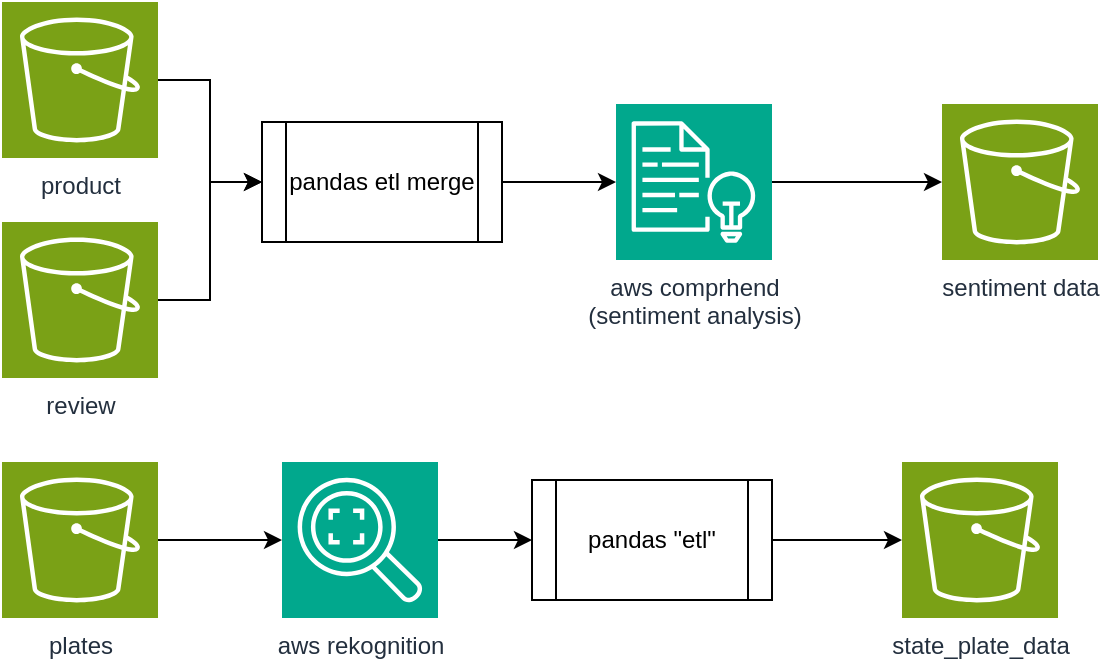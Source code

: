 <mxfile version="24.7.4">
  <diagram name="Page-1" id="goZDsXmP7fgb-FEeSVaA">
    <mxGraphModel dx="1426" dy="759" grid="1" gridSize="10" guides="1" tooltips="1" connect="1" arrows="1" fold="1" page="1" pageScale="1" pageWidth="850" pageHeight="1100" math="0" shadow="0">
      <root>
        <mxCell id="0" />
        <mxCell id="1" parent="0" />
        <mxCell id="lcn9J9Vuxmau25zB3vVw-4" style="edgeStyle=orthogonalEdgeStyle;rounded=0;orthogonalLoop=1;jettySize=auto;html=1;entryX=0;entryY=0.5;entryDx=0;entryDy=0;" edge="1" parent="1" source="lcn9J9Vuxmau25zB3vVw-1" target="lcn9J9Vuxmau25zB3vVw-3">
          <mxGeometry relative="1" as="geometry" />
        </mxCell>
        <mxCell id="lcn9J9Vuxmau25zB3vVw-1" value="product" style="sketch=0;points=[[0,0,0],[0.25,0,0],[0.5,0,0],[0.75,0,0],[1,0,0],[0,1,0],[0.25,1,0],[0.5,1,0],[0.75,1,0],[1,1,0],[0,0.25,0],[0,0.5,0],[0,0.75,0],[1,0.25,0],[1,0.5,0],[1,0.75,0]];outlineConnect=0;fontColor=#232F3E;fillColor=#7AA116;strokeColor=#ffffff;dashed=0;verticalLabelPosition=bottom;verticalAlign=top;align=center;html=1;fontSize=12;fontStyle=0;aspect=fixed;shape=mxgraph.aws4.resourceIcon;resIcon=mxgraph.aws4.s3;" vertex="1" parent="1">
          <mxGeometry x="40" y="310" width="78" height="78" as="geometry" />
        </mxCell>
        <mxCell id="lcn9J9Vuxmau25zB3vVw-6" style="edgeStyle=orthogonalEdgeStyle;rounded=0;orthogonalLoop=1;jettySize=auto;html=1;entryX=0;entryY=0.5;entryDx=0;entryDy=0;" edge="1" parent="1" source="lcn9J9Vuxmau25zB3vVw-2" target="lcn9J9Vuxmau25zB3vVw-3">
          <mxGeometry relative="1" as="geometry" />
        </mxCell>
        <mxCell id="lcn9J9Vuxmau25zB3vVw-2" value="review" style="sketch=0;points=[[0,0,0],[0.25,0,0],[0.5,0,0],[0.75,0,0],[1,0,0],[0,1,0],[0.25,1,0],[0.5,1,0],[0.75,1,0],[1,1,0],[0,0.25,0],[0,0.5,0],[0,0.75,0],[1,0.25,0],[1,0.5,0],[1,0.75,0]];outlineConnect=0;fontColor=#232F3E;fillColor=#7AA116;strokeColor=#ffffff;dashed=0;verticalLabelPosition=bottom;verticalAlign=top;align=center;html=1;fontSize=12;fontStyle=0;aspect=fixed;shape=mxgraph.aws4.resourceIcon;resIcon=mxgraph.aws4.s3;" vertex="1" parent="1">
          <mxGeometry x="40" y="420" width="78" height="78" as="geometry" />
        </mxCell>
        <mxCell id="lcn9J9Vuxmau25zB3vVw-3" value="pandas etl merge" style="shape=process;whiteSpace=wrap;html=1;backgroundOutline=1;" vertex="1" parent="1">
          <mxGeometry x="170" y="370" width="120" height="60" as="geometry" />
        </mxCell>
        <mxCell id="lcn9J9Vuxmau25zB3vVw-10" style="edgeStyle=orthogonalEdgeStyle;rounded=0;orthogonalLoop=1;jettySize=auto;html=1;" edge="1" parent="1" source="lcn9J9Vuxmau25zB3vVw-7" target="lcn9J9Vuxmau25zB3vVw-9">
          <mxGeometry relative="1" as="geometry" />
        </mxCell>
        <mxCell id="lcn9J9Vuxmau25zB3vVw-7" value="aws comprhend&lt;div&gt;(sentiment analysis)&lt;/div&gt;" style="sketch=0;points=[[0,0,0],[0.25,0,0],[0.5,0,0],[0.75,0,0],[1,0,0],[0,1,0],[0.25,1,0],[0.5,1,0],[0.75,1,0],[1,1,0],[0,0.25,0],[0,0.5,0],[0,0.75,0],[1,0.25,0],[1,0.5,0],[1,0.75,0]];outlineConnect=0;fontColor=#232F3E;fillColor=#01A88D;strokeColor=#ffffff;dashed=0;verticalLabelPosition=bottom;verticalAlign=top;align=center;html=1;fontSize=12;fontStyle=0;aspect=fixed;shape=mxgraph.aws4.resourceIcon;resIcon=mxgraph.aws4.comprehend;" vertex="1" parent="1">
          <mxGeometry x="347" y="361" width="78" height="78" as="geometry" />
        </mxCell>
        <mxCell id="lcn9J9Vuxmau25zB3vVw-8" style="edgeStyle=orthogonalEdgeStyle;rounded=0;orthogonalLoop=1;jettySize=auto;html=1;entryX=0;entryY=0.5;entryDx=0;entryDy=0;entryPerimeter=0;" edge="1" parent="1" source="lcn9J9Vuxmau25zB3vVw-3" target="lcn9J9Vuxmau25zB3vVw-7">
          <mxGeometry relative="1" as="geometry" />
        </mxCell>
        <mxCell id="lcn9J9Vuxmau25zB3vVw-9" value="sentiment data" style="sketch=0;points=[[0,0,0],[0.25,0,0],[0.5,0,0],[0.75,0,0],[1,0,0],[0,1,0],[0.25,1,0],[0.5,1,0],[0.75,1,0],[1,1,0],[0,0.25,0],[0,0.5,0],[0,0.75,0],[1,0.25,0],[1,0.5,0],[1,0.75,0]];outlineConnect=0;fontColor=#232F3E;fillColor=#7AA116;strokeColor=#ffffff;dashed=0;verticalLabelPosition=bottom;verticalAlign=top;align=center;html=1;fontSize=12;fontStyle=0;aspect=fixed;shape=mxgraph.aws4.resourceIcon;resIcon=mxgraph.aws4.s3;" vertex="1" parent="1">
          <mxGeometry x="510" y="361" width="78" height="78" as="geometry" />
        </mxCell>
        <mxCell id="lcn9J9Vuxmau25zB3vVw-13" style="edgeStyle=orthogonalEdgeStyle;rounded=0;orthogonalLoop=1;jettySize=auto;html=1;" edge="1" parent="1" source="lcn9J9Vuxmau25zB3vVw-11" target="lcn9J9Vuxmau25zB3vVw-12">
          <mxGeometry relative="1" as="geometry" />
        </mxCell>
        <mxCell id="lcn9J9Vuxmau25zB3vVw-11" value="plates" style="sketch=0;points=[[0,0,0],[0.25,0,0],[0.5,0,0],[0.75,0,0],[1,0,0],[0,1,0],[0.25,1,0],[0.5,1,0],[0.75,1,0],[1,1,0],[0,0.25,0],[0,0.5,0],[0,0.75,0],[1,0.25,0],[1,0.5,0],[1,0.75,0]];outlineConnect=0;fontColor=#232F3E;fillColor=#7AA116;strokeColor=#ffffff;dashed=0;verticalLabelPosition=bottom;verticalAlign=top;align=center;html=1;fontSize=12;fontStyle=0;aspect=fixed;shape=mxgraph.aws4.resourceIcon;resIcon=mxgraph.aws4.s3;" vertex="1" parent="1">
          <mxGeometry x="40" y="540" width="78" height="78" as="geometry" />
        </mxCell>
        <mxCell id="lcn9J9Vuxmau25zB3vVw-15" style="edgeStyle=orthogonalEdgeStyle;rounded=0;orthogonalLoop=1;jettySize=auto;html=1;entryX=0;entryY=0.5;entryDx=0;entryDy=0;" edge="1" parent="1" source="lcn9J9Vuxmau25zB3vVw-12" target="lcn9J9Vuxmau25zB3vVw-14">
          <mxGeometry relative="1" as="geometry" />
        </mxCell>
        <mxCell id="lcn9J9Vuxmau25zB3vVw-12" value="aws rekognition" style="sketch=0;points=[[0,0,0],[0.25,0,0],[0.5,0,0],[0.75,0,0],[1,0,0],[0,1,0],[0.25,1,0],[0.5,1,0],[0.75,1,0],[1,1,0],[0,0.25,0],[0,0.5,0],[0,0.75,0],[1,0.25,0],[1,0.5,0],[1,0.75,0]];outlineConnect=0;fontColor=#232F3E;fillColor=#01A88D;strokeColor=#ffffff;dashed=0;verticalLabelPosition=bottom;verticalAlign=top;align=center;html=1;fontSize=12;fontStyle=0;aspect=fixed;shape=mxgraph.aws4.resourceIcon;resIcon=mxgraph.aws4.rekognition_2;" vertex="1" parent="1">
          <mxGeometry x="180" y="540" width="78" height="78" as="geometry" />
        </mxCell>
        <mxCell id="lcn9J9Vuxmau25zB3vVw-14" value="pandas &quot;etl&quot;" style="shape=process;whiteSpace=wrap;html=1;backgroundOutline=1;" vertex="1" parent="1">
          <mxGeometry x="305" y="549" width="120" height="60" as="geometry" />
        </mxCell>
        <mxCell id="lcn9J9Vuxmau25zB3vVw-16" value="state_plate_data" style="sketch=0;points=[[0,0,0],[0.25,0,0],[0.5,0,0],[0.75,0,0],[1,0,0],[0,1,0],[0.25,1,0],[0.5,1,0],[0.75,1,0],[1,1,0],[0,0.25,0],[0,0.5,0],[0,0.75,0],[1,0.25,0],[1,0.5,0],[1,0.75,0]];outlineConnect=0;fontColor=#232F3E;fillColor=#7AA116;strokeColor=#ffffff;dashed=0;verticalLabelPosition=bottom;verticalAlign=top;align=center;html=1;fontSize=12;fontStyle=0;aspect=fixed;shape=mxgraph.aws4.resourceIcon;resIcon=mxgraph.aws4.s3;" vertex="1" parent="1">
          <mxGeometry x="490" y="540" width="78" height="78" as="geometry" />
        </mxCell>
        <mxCell id="lcn9J9Vuxmau25zB3vVw-17" style="edgeStyle=orthogonalEdgeStyle;rounded=0;orthogonalLoop=1;jettySize=auto;html=1;entryX=0;entryY=0.5;entryDx=0;entryDy=0;entryPerimeter=0;" edge="1" parent="1" source="lcn9J9Vuxmau25zB3vVw-14" target="lcn9J9Vuxmau25zB3vVw-16">
          <mxGeometry relative="1" as="geometry" />
        </mxCell>
      </root>
    </mxGraphModel>
  </diagram>
</mxfile>
